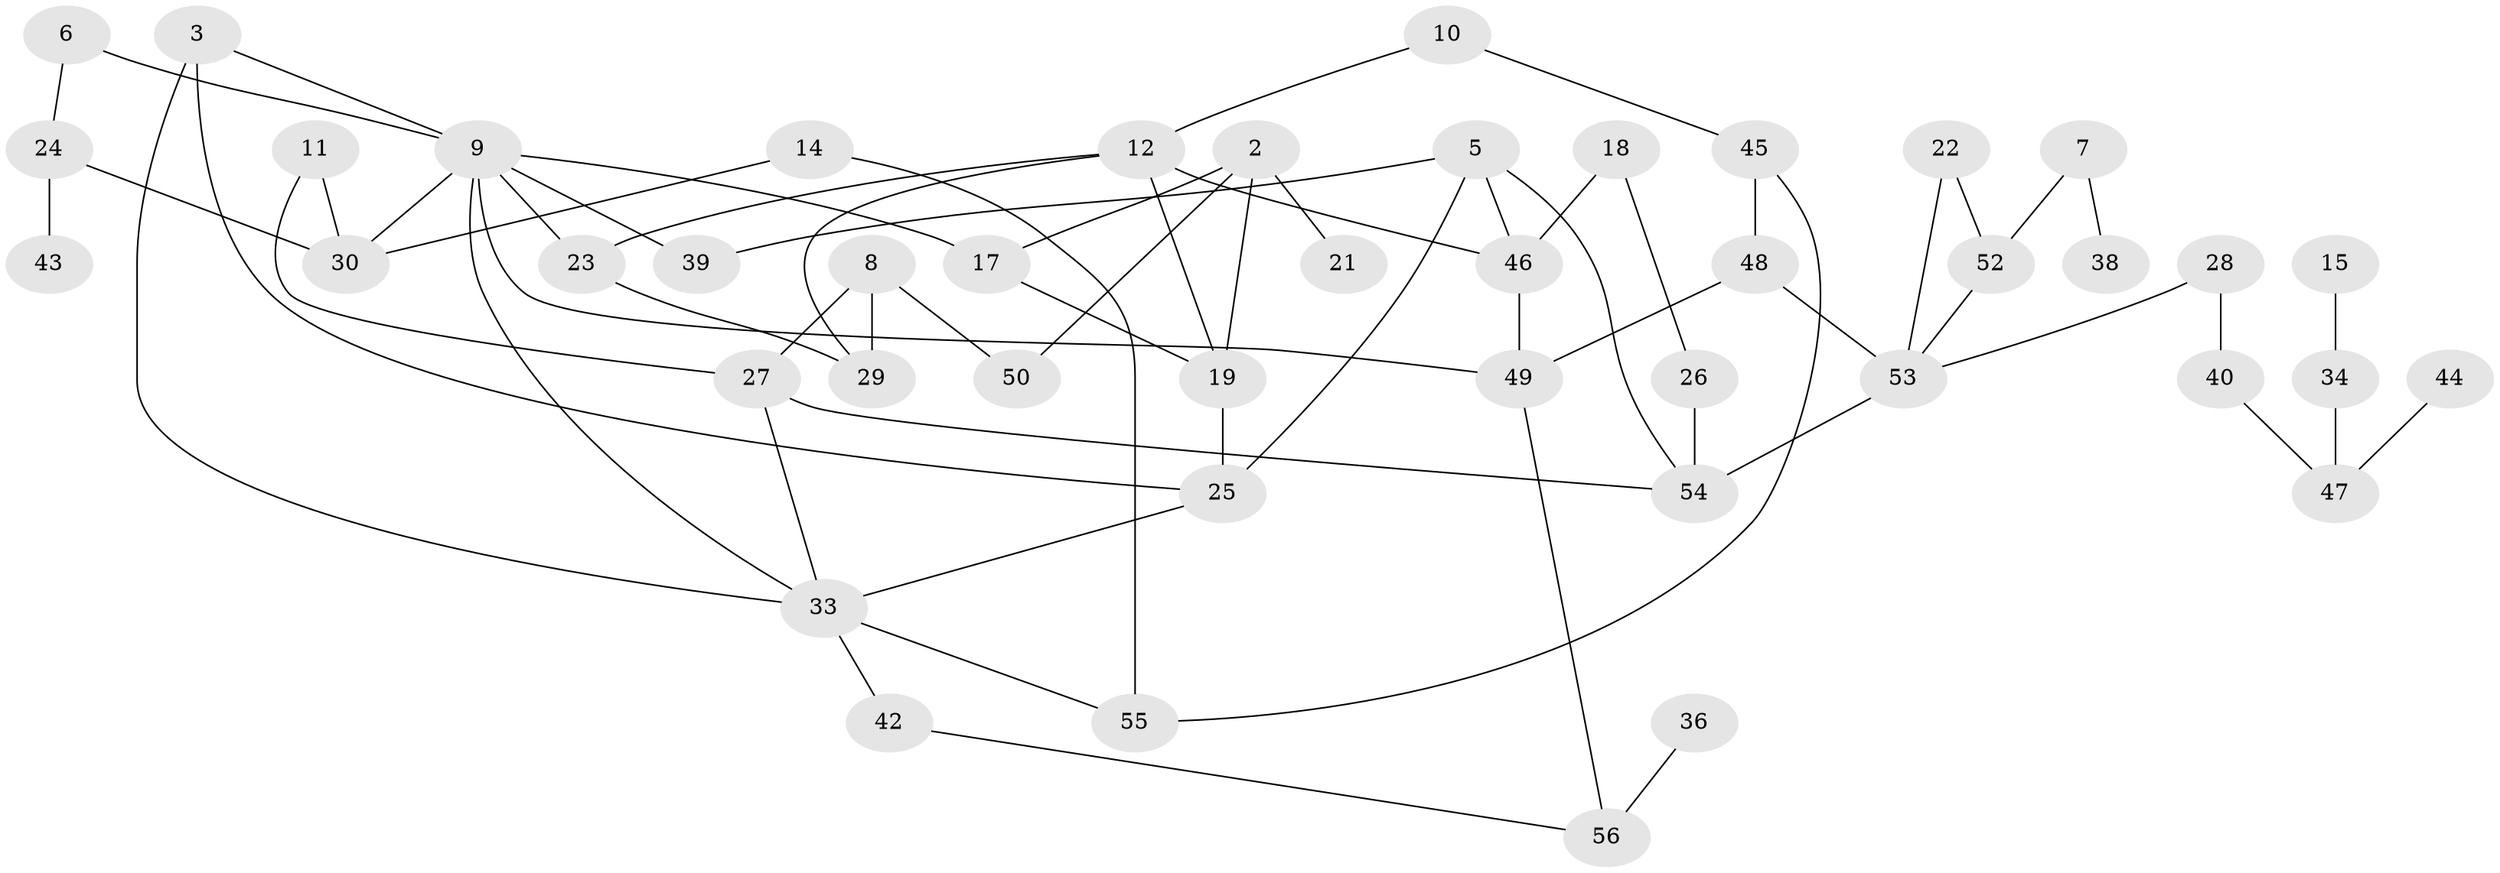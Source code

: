 // original degree distribution, {2: 0.27848101265822783, 1: 0.20253164556962025, 0: 0.10126582278481013, 4: 0.12658227848101267, 3: 0.24050632911392406, 6: 0.0379746835443038, 5: 0.012658227848101266}
// Generated by graph-tools (version 1.1) at 2025/48/03/04/25 22:48:08]
// undirected, 45 vertices, 65 edges
graph export_dot {
  node [color=gray90,style=filled];
  2;
  3;
  5;
  6;
  7;
  8;
  9;
  10;
  11;
  12;
  14;
  15;
  17;
  18;
  19;
  21;
  22;
  23;
  24;
  25;
  26;
  27;
  28;
  29;
  30;
  33;
  34;
  36;
  38;
  39;
  40;
  42;
  43;
  44;
  45;
  46;
  47;
  48;
  49;
  50;
  52;
  53;
  54;
  55;
  56;
  2 -- 17 [weight=1.0];
  2 -- 19 [weight=2.0];
  2 -- 21 [weight=1.0];
  2 -- 50 [weight=1.0];
  3 -- 9 [weight=1.0];
  3 -- 25 [weight=1.0];
  3 -- 33 [weight=1.0];
  5 -- 25 [weight=1.0];
  5 -- 39 [weight=1.0];
  5 -- 46 [weight=1.0];
  5 -- 54 [weight=1.0];
  6 -- 9 [weight=1.0];
  6 -- 24 [weight=1.0];
  7 -- 38 [weight=1.0];
  7 -- 52 [weight=1.0];
  8 -- 27 [weight=1.0];
  8 -- 29 [weight=1.0];
  8 -- 50 [weight=1.0];
  9 -- 17 [weight=1.0];
  9 -- 23 [weight=1.0];
  9 -- 30 [weight=1.0];
  9 -- 33 [weight=1.0];
  9 -- 39 [weight=1.0];
  9 -- 49 [weight=1.0];
  10 -- 12 [weight=1.0];
  10 -- 45 [weight=1.0];
  11 -- 27 [weight=1.0];
  11 -- 30 [weight=1.0];
  12 -- 19 [weight=1.0];
  12 -- 23 [weight=1.0];
  12 -- 29 [weight=1.0];
  12 -- 46 [weight=1.0];
  14 -- 30 [weight=1.0];
  14 -- 55 [weight=1.0];
  15 -- 34 [weight=1.0];
  17 -- 19 [weight=1.0];
  18 -- 26 [weight=1.0];
  18 -- 46 [weight=1.0];
  19 -- 25 [weight=1.0];
  22 -- 52 [weight=1.0];
  22 -- 53 [weight=1.0];
  23 -- 29 [weight=1.0];
  24 -- 30 [weight=1.0];
  24 -- 43 [weight=1.0];
  25 -- 33 [weight=1.0];
  26 -- 54 [weight=1.0];
  27 -- 33 [weight=1.0];
  27 -- 54 [weight=1.0];
  28 -- 40 [weight=1.0];
  28 -- 53 [weight=1.0];
  33 -- 42 [weight=1.0];
  33 -- 55 [weight=1.0];
  34 -- 47 [weight=1.0];
  36 -- 56 [weight=1.0];
  40 -- 47 [weight=1.0];
  42 -- 56 [weight=1.0];
  44 -- 47 [weight=1.0];
  45 -- 48 [weight=1.0];
  45 -- 55 [weight=1.0];
  46 -- 49 [weight=1.0];
  48 -- 49 [weight=1.0];
  48 -- 53 [weight=1.0];
  49 -- 56 [weight=1.0];
  52 -- 53 [weight=1.0];
  53 -- 54 [weight=1.0];
}
